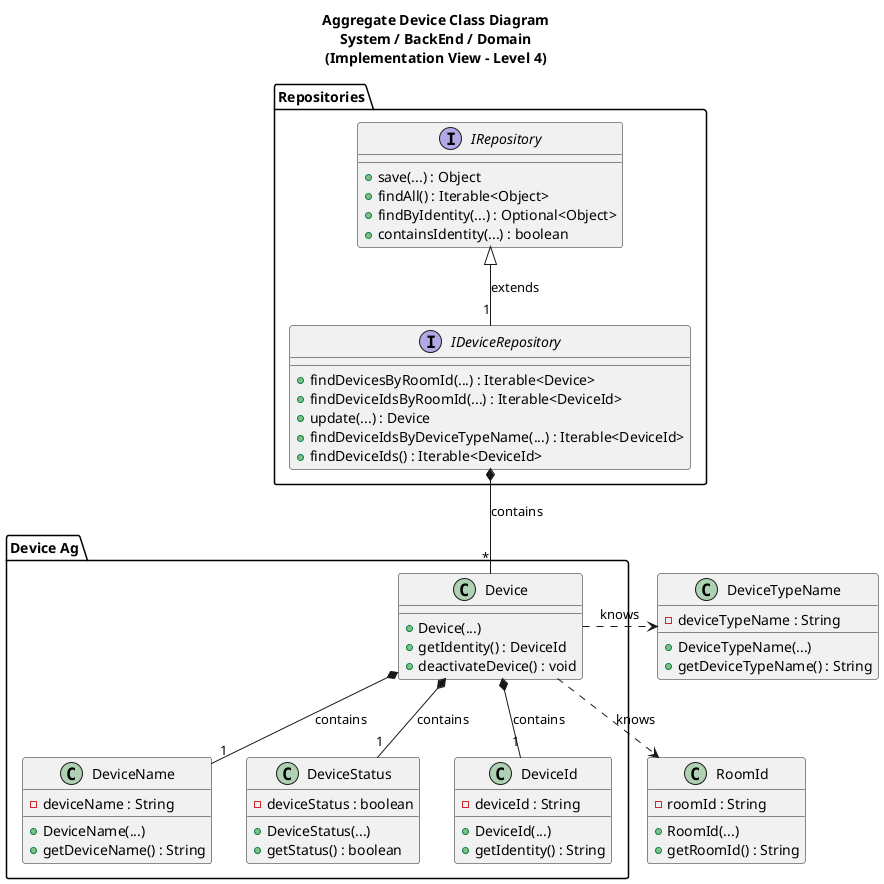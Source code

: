 @startuml

title Aggregate Device Class Diagram\nSystem / BackEnd / Domain\n(Implementation View - Level 4)

class RoomId{
- roomId : String
+ RoomId(...)
+ getRoomId() : String
}

package "Device Ag" {
class Device {
+ Device(...)
+ getIdentity() : DeviceId
+ deactivateDevice() : void
}
class DeviceName {
- deviceName : String
+ DeviceName(...)
+ getDeviceName() : String
}
class DeviceStatus {
- deviceStatus : boolean
+ DeviceStatus(...)
+ getStatus() : boolean
}

class DeviceId{
- deviceId : String
+ DeviceId(...)
+ getIdentity() : String
}
}

class DeviceTypeName {
- deviceTypeName : String
+ DeviceTypeName(...)
+ getDeviceTypeName() : String
}


package Repositories {
interface IRepository {
+ save(...) : Object
+ findAll() : Iterable<Object>
+ findByIdentity(...) : Optional<Object>
+ containsIdentity(...) : boolean
}

interface IDeviceRepository {
+ findDevicesByRoomId(...) : Iterable<Device>
+ findDeviceIdsByRoomId(...) : Iterable<DeviceId>
+ update(...) : Device
+ findDeviceIdsByDeviceTypeName(...) : Iterable<DeviceId>
+ findDeviceIds() : Iterable<DeviceId>
}
}

Device ..> RoomId : knows

Device *-- "1" DeviceId : contains
Device *-- "1" DeviceName : contains
Device .right.> DeviceTypeName : knows
Device *-- "1" DeviceStatus : contains

IDeviceRepository "1" -up-|> IRepository : extends

IDeviceRepository *-- "*" Device : contains


@enduml